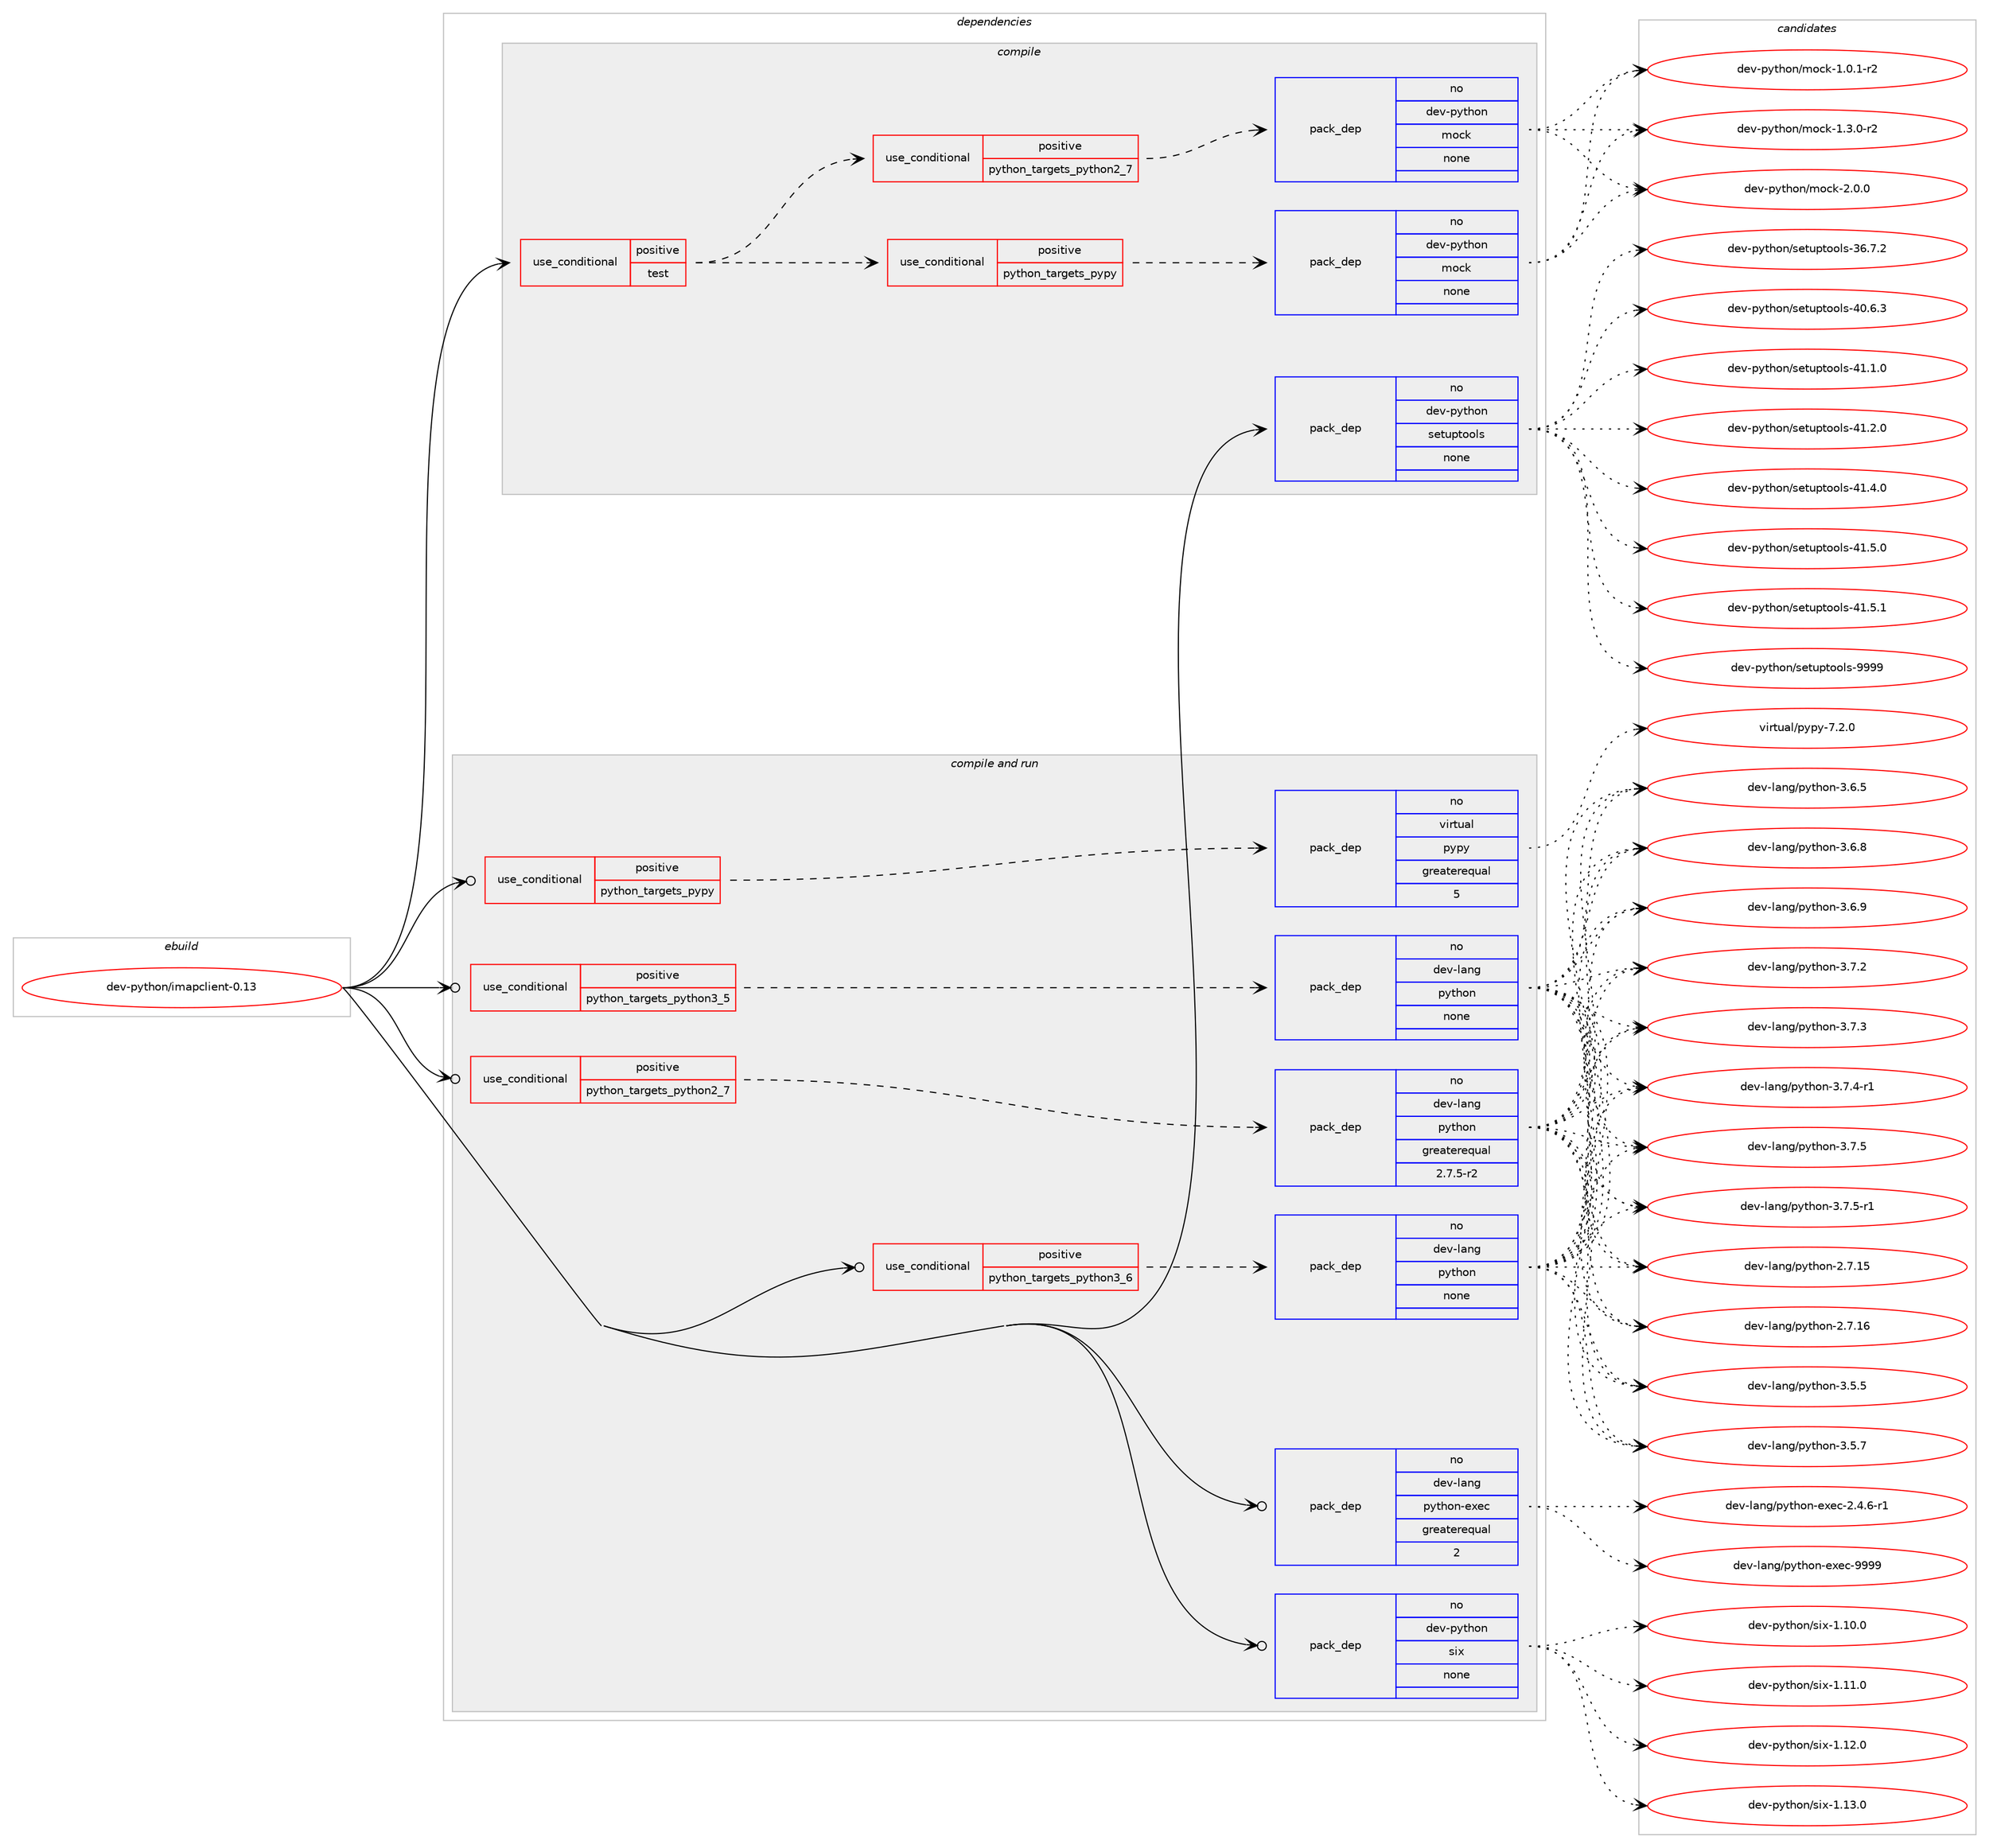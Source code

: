 digraph prolog {

# *************
# Graph options
# *************

newrank=true;
concentrate=true;
compound=true;
graph [rankdir=LR,fontname=Helvetica,fontsize=10,ranksep=1.5];#, ranksep=2.5, nodesep=0.2];
edge  [arrowhead=vee];
node  [fontname=Helvetica,fontsize=10];

# **********
# The ebuild
# **********

subgraph cluster_leftcol {
color=gray;
rank=same;
label=<<i>ebuild</i>>;
id [label="dev-python/imapclient-0.13", color=red, width=4, href="../dev-python/imapclient-0.13.svg"];
}

# ****************
# The dependencies
# ****************

subgraph cluster_midcol {
color=gray;
label=<<i>dependencies</i>>;
subgraph cluster_compile {
fillcolor="#eeeeee";
style=filled;
label=<<i>compile</i>>;
subgraph cond140801 {
dependency609292 [label=<<TABLE BORDER="0" CELLBORDER="1" CELLSPACING="0" CELLPADDING="4"><TR><TD ROWSPAN="3" CELLPADDING="10">use_conditional</TD></TR><TR><TD>positive</TD></TR><TR><TD>test</TD></TR></TABLE>>, shape=none, color=red];
subgraph cond140802 {
dependency609293 [label=<<TABLE BORDER="0" CELLBORDER="1" CELLSPACING="0" CELLPADDING="4"><TR><TD ROWSPAN="3" CELLPADDING="10">use_conditional</TD></TR><TR><TD>positive</TD></TR><TR><TD>python_targets_pypy</TD></TR></TABLE>>, shape=none, color=red];
subgraph pack456692 {
dependency609294 [label=<<TABLE BORDER="0" CELLBORDER="1" CELLSPACING="0" CELLPADDING="4" WIDTH="220"><TR><TD ROWSPAN="6" CELLPADDING="30">pack_dep</TD></TR><TR><TD WIDTH="110">no</TD></TR><TR><TD>dev-python</TD></TR><TR><TD>mock</TD></TR><TR><TD>none</TD></TR><TR><TD></TD></TR></TABLE>>, shape=none, color=blue];
}
dependency609293:e -> dependency609294:w [weight=20,style="dashed",arrowhead="vee"];
}
dependency609292:e -> dependency609293:w [weight=20,style="dashed",arrowhead="vee"];
subgraph cond140803 {
dependency609295 [label=<<TABLE BORDER="0" CELLBORDER="1" CELLSPACING="0" CELLPADDING="4"><TR><TD ROWSPAN="3" CELLPADDING="10">use_conditional</TD></TR><TR><TD>positive</TD></TR><TR><TD>python_targets_python2_7</TD></TR></TABLE>>, shape=none, color=red];
subgraph pack456693 {
dependency609296 [label=<<TABLE BORDER="0" CELLBORDER="1" CELLSPACING="0" CELLPADDING="4" WIDTH="220"><TR><TD ROWSPAN="6" CELLPADDING="30">pack_dep</TD></TR><TR><TD WIDTH="110">no</TD></TR><TR><TD>dev-python</TD></TR><TR><TD>mock</TD></TR><TR><TD>none</TD></TR><TR><TD></TD></TR></TABLE>>, shape=none, color=blue];
}
dependency609295:e -> dependency609296:w [weight=20,style="dashed",arrowhead="vee"];
}
dependency609292:e -> dependency609295:w [weight=20,style="dashed",arrowhead="vee"];
}
id:e -> dependency609292:w [weight=20,style="solid",arrowhead="vee"];
subgraph pack456694 {
dependency609297 [label=<<TABLE BORDER="0" CELLBORDER="1" CELLSPACING="0" CELLPADDING="4" WIDTH="220"><TR><TD ROWSPAN="6" CELLPADDING="30">pack_dep</TD></TR><TR><TD WIDTH="110">no</TD></TR><TR><TD>dev-python</TD></TR><TR><TD>setuptools</TD></TR><TR><TD>none</TD></TR><TR><TD></TD></TR></TABLE>>, shape=none, color=blue];
}
id:e -> dependency609297:w [weight=20,style="solid",arrowhead="vee"];
}
subgraph cluster_compileandrun {
fillcolor="#eeeeee";
style=filled;
label=<<i>compile and run</i>>;
subgraph cond140804 {
dependency609298 [label=<<TABLE BORDER="0" CELLBORDER="1" CELLSPACING="0" CELLPADDING="4"><TR><TD ROWSPAN="3" CELLPADDING="10">use_conditional</TD></TR><TR><TD>positive</TD></TR><TR><TD>python_targets_pypy</TD></TR></TABLE>>, shape=none, color=red];
subgraph pack456695 {
dependency609299 [label=<<TABLE BORDER="0" CELLBORDER="1" CELLSPACING="0" CELLPADDING="4" WIDTH="220"><TR><TD ROWSPAN="6" CELLPADDING="30">pack_dep</TD></TR><TR><TD WIDTH="110">no</TD></TR><TR><TD>virtual</TD></TR><TR><TD>pypy</TD></TR><TR><TD>greaterequal</TD></TR><TR><TD>5</TD></TR></TABLE>>, shape=none, color=blue];
}
dependency609298:e -> dependency609299:w [weight=20,style="dashed",arrowhead="vee"];
}
id:e -> dependency609298:w [weight=20,style="solid",arrowhead="odotvee"];
subgraph cond140805 {
dependency609300 [label=<<TABLE BORDER="0" CELLBORDER="1" CELLSPACING="0" CELLPADDING="4"><TR><TD ROWSPAN="3" CELLPADDING="10">use_conditional</TD></TR><TR><TD>positive</TD></TR><TR><TD>python_targets_python2_7</TD></TR></TABLE>>, shape=none, color=red];
subgraph pack456696 {
dependency609301 [label=<<TABLE BORDER="0" CELLBORDER="1" CELLSPACING="0" CELLPADDING="4" WIDTH="220"><TR><TD ROWSPAN="6" CELLPADDING="30">pack_dep</TD></TR><TR><TD WIDTH="110">no</TD></TR><TR><TD>dev-lang</TD></TR><TR><TD>python</TD></TR><TR><TD>greaterequal</TD></TR><TR><TD>2.7.5-r2</TD></TR></TABLE>>, shape=none, color=blue];
}
dependency609300:e -> dependency609301:w [weight=20,style="dashed",arrowhead="vee"];
}
id:e -> dependency609300:w [weight=20,style="solid",arrowhead="odotvee"];
subgraph cond140806 {
dependency609302 [label=<<TABLE BORDER="0" CELLBORDER="1" CELLSPACING="0" CELLPADDING="4"><TR><TD ROWSPAN="3" CELLPADDING="10">use_conditional</TD></TR><TR><TD>positive</TD></TR><TR><TD>python_targets_python3_5</TD></TR></TABLE>>, shape=none, color=red];
subgraph pack456697 {
dependency609303 [label=<<TABLE BORDER="0" CELLBORDER="1" CELLSPACING="0" CELLPADDING="4" WIDTH="220"><TR><TD ROWSPAN="6" CELLPADDING="30">pack_dep</TD></TR><TR><TD WIDTH="110">no</TD></TR><TR><TD>dev-lang</TD></TR><TR><TD>python</TD></TR><TR><TD>none</TD></TR><TR><TD></TD></TR></TABLE>>, shape=none, color=blue];
}
dependency609302:e -> dependency609303:w [weight=20,style="dashed",arrowhead="vee"];
}
id:e -> dependency609302:w [weight=20,style="solid",arrowhead="odotvee"];
subgraph cond140807 {
dependency609304 [label=<<TABLE BORDER="0" CELLBORDER="1" CELLSPACING="0" CELLPADDING="4"><TR><TD ROWSPAN="3" CELLPADDING="10">use_conditional</TD></TR><TR><TD>positive</TD></TR><TR><TD>python_targets_python3_6</TD></TR></TABLE>>, shape=none, color=red];
subgraph pack456698 {
dependency609305 [label=<<TABLE BORDER="0" CELLBORDER="1" CELLSPACING="0" CELLPADDING="4" WIDTH="220"><TR><TD ROWSPAN="6" CELLPADDING="30">pack_dep</TD></TR><TR><TD WIDTH="110">no</TD></TR><TR><TD>dev-lang</TD></TR><TR><TD>python</TD></TR><TR><TD>none</TD></TR><TR><TD></TD></TR></TABLE>>, shape=none, color=blue];
}
dependency609304:e -> dependency609305:w [weight=20,style="dashed",arrowhead="vee"];
}
id:e -> dependency609304:w [weight=20,style="solid",arrowhead="odotvee"];
subgraph pack456699 {
dependency609306 [label=<<TABLE BORDER="0" CELLBORDER="1" CELLSPACING="0" CELLPADDING="4" WIDTH="220"><TR><TD ROWSPAN="6" CELLPADDING="30">pack_dep</TD></TR><TR><TD WIDTH="110">no</TD></TR><TR><TD>dev-lang</TD></TR><TR><TD>python-exec</TD></TR><TR><TD>greaterequal</TD></TR><TR><TD>2</TD></TR></TABLE>>, shape=none, color=blue];
}
id:e -> dependency609306:w [weight=20,style="solid",arrowhead="odotvee"];
subgraph pack456700 {
dependency609307 [label=<<TABLE BORDER="0" CELLBORDER="1" CELLSPACING="0" CELLPADDING="4" WIDTH="220"><TR><TD ROWSPAN="6" CELLPADDING="30">pack_dep</TD></TR><TR><TD WIDTH="110">no</TD></TR><TR><TD>dev-python</TD></TR><TR><TD>six</TD></TR><TR><TD>none</TD></TR><TR><TD></TD></TR></TABLE>>, shape=none, color=blue];
}
id:e -> dependency609307:w [weight=20,style="solid",arrowhead="odotvee"];
}
subgraph cluster_run {
fillcolor="#eeeeee";
style=filled;
label=<<i>run</i>>;
}
}

# **************
# The candidates
# **************

subgraph cluster_choices {
rank=same;
color=gray;
label=<<i>candidates</i>>;

subgraph choice456692 {
color=black;
nodesep=1;
choice1001011184511212111610411111047109111991074549464846494511450 [label="dev-python/mock-1.0.1-r2", color=red, width=4,href="../dev-python/mock-1.0.1-r2.svg"];
choice1001011184511212111610411111047109111991074549465146484511450 [label="dev-python/mock-1.3.0-r2", color=red, width=4,href="../dev-python/mock-1.3.0-r2.svg"];
choice100101118451121211161041111104710911199107455046484648 [label="dev-python/mock-2.0.0", color=red, width=4,href="../dev-python/mock-2.0.0.svg"];
dependency609294:e -> choice1001011184511212111610411111047109111991074549464846494511450:w [style=dotted,weight="100"];
dependency609294:e -> choice1001011184511212111610411111047109111991074549465146484511450:w [style=dotted,weight="100"];
dependency609294:e -> choice100101118451121211161041111104710911199107455046484648:w [style=dotted,weight="100"];
}
subgraph choice456693 {
color=black;
nodesep=1;
choice1001011184511212111610411111047109111991074549464846494511450 [label="dev-python/mock-1.0.1-r2", color=red, width=4,href="../dev-python/mock-1.0.1-r2.svg"];
choice1001011184511212111610411111047109111991074549465146484511450 [label="dev-python/mock-1.3.0-r2", color=red, width=4,href="../dev-python/mock-1.3.0-r2.svg"];
choice100101118451121211161041111104710911199107455046484648 [label="dev-python/mock-2.0.0", color=red, width=4,href="../dev-python/mock-2.0.0.svg"];
dependency609296:e -> choice1001011184511212111610411111047109111991074549464846494511450:w [style=dotted,weight="100"];
dependency609296:e -> choice1001011184511212111610411111047109111991074549465146484511450:w [style=dotted,weight="100"];
dependency609296:e -> choice100101118451121211161041111104710911199107455046484648:w [style=dotted,weight="100"];
}
subgraph choice456694 {
color=black;
nodesep=1;
choice100101118451121211161041111104711510111611711211611111110811545515446554650 [label="dev-python/setuptools-36.7.2", color=red, width=4,href="../dev-python/setuptools-36.7.2.svg"];
choice100101118451121211161041111104711510111611711211611111110811545524846544651 [label="dev-python/setuptools-40.6.3", color=red, width=4,href="../dev-python/setuptools-40.6.3.svg"];
choice100101118451121211161041111104711510111611711211611111110811545524946494648 [label="dev-python/setuptools-41.1.0", color=red, width=4,href="../dev-python/setuptools-41.1.0.svg"];
choice100101118451121211161041111104711510111611711211611111110811545524946504648 [label="dev-python/setuptools-41.2.0", color=red, width=4,href="../dev-python/setuptools-41.2.0.svg"];
choice100101118451121211161041111104711510111611711211611111110811545524946524648 [label="dev-python/setuptools-41.4.0", color=red, width=4,href="../dev-python/setuptools-41.4.0.svg"];
choice100101118451121211161041111104711510111611711211611111110811545524946534648 [label="dev-python/setuptools-41.5.0", color=red, width=4,href="../dev-python/setuptools-41.5.0.svg"];
choice100101118451121211161041111104711510111611711211611111110811545524946534649 [label="dev-python/setuptools-41.5.1", color=red, width=4,href="../dev-python/setuptools-41.5.1.svg"];
choice10010111845112121116104111110471151011161171121161111111081154557575757 [label="dev-python/setuptools-9999", color=red, width=4,href="../dev-python/setuptools-9999.svg"];
dependency609297:e -> choice100101118451121211161041111104711510111611711211611111110811545515446554650:w [style=dotted,weight="100"];
dependency609297:e -> choice100101118451121211161041111104711510111611711211611111110811545524846544651:w [style=dotted,weight="100"];
dependency609297:e -> choice100101118451121211161041111104711510111611711211611111110811545524946494648:w [style=dotted,weight="100"];
dependency609297:e -> choice100101118451121211161041111104711510111611711211611111110811545524946504648:w [style=dotted,weight="100"];
dependency609297:e -> choice100101118451121211161041111104711510111611711211611111110811545524946524648:w [style=dotted,weight="100"];
dependency609297:e -> choice100101118451121211161041111104711510111611711211611111110811545524946534648:w [style=dotted,weight="100"];
dependency609297:e -> choice100101118451121211161041111104711510111611711211611111110811545524946534649:w [style=dotted,weight="100"];
dependency609297:e -> choice10010111845112121116104111110471151011161171121161111111081154557575757:w [style=dotted,weight="100"];
}
subgraph choice456695 {
color=black;
nodesep=1;
choice1181051141161179710847112121112121455546504648 [label="virtual/pypy-7.2.0", color=red, width=4,href="../virtual/pypy-7.2.0.svg"];
dependency609299:e -> choice1181051141161179710847112121112121455546504648:w [style=dotted,weight="100"];
}
subgraph choice456696 {
color=black;
nodesep=1;
choice10010111845108971101034711212111610411111045504655464953 [label="dev-lang/python-2.7.15", color=red, width=4,href="../dev-lang/python-2.7.15.svg"];
choice10010111845108971101034711212111610411111045504655464954 [label="dev-lang/python-2.7.16", color=red, width=4,href="../dev-lang/python-2.7.16.svg"];
choice100101118451089711010347112121116104111110455146534653 [label="dev-lang/python-3.5.5", color=red, width=4,href="../dev-lang/python-3.5.5.svg"];
choice100101118451089711010347112121116104111110455146534655 [label="dev-lang/python-3.5.7", color=red, width=4,href="../dev-lang/python-3.5.7.svg"];
choice100101118451089711010347112121116104111110455146544653 [label="dev-lang/python-3.6.5", color=red, width=4,href="../dev-lang/python-3.6.5.svg"];
choice100101118451089711010347112121116104111110455146544656 [label="dev-lang/python-3.6.8", color=red, width=4,href="../dev-lang/python-3.6.8.svg"];
choice100101118451089711010347112121116104111110455146544657 [label="dev-lang/python-3.6.9", color=red, width=4,href="../dev-lang/python-3.6.9.svg"];
choice100101118451089711010347112121116104111110455146554650 [label="dev-lang/python-3.7.2", color=red, width=4,href="../dev-lang/python-3.7.2.svg"];
choice100101118451089711010347112121116104111110455146554651 [label="dev-lang/python-3.7.3", color=red, width=4,href="../dev-lang/python-3.7.3.svg"];
choice1001011184510897110103471121211161041111104551465546524511449 [label="dev-lang/python-3.7.4-r1", color=red, width=4,href="../dev-lang/python-3.7.4-r1.svg"];
choice100101118451089711010347112121116104111110455146554653 [label="dev-lang/python-3.7.5", color=red, width=4,href="../dev-lang/python-3.7.5.svg"];
choice1001011184510897110103471121211161041111104551465546534511449 [label="dev-lang/python-3.7.5-r1", color=red, width=4,href="../dev-lang/python-3.7.5-r1.svg"];
dependency609301:e -> choice10010111845108971101034711212111610411111045504655464953:w [style=dotted,weight="100"];
dependency609301:e -> choice10010111845108971101034711212111610411111045504655464954:w [style=dotted,weight="100"];
dependency609301:e -> choice100101118451089711010347112121116104111110455146534653:w [style=dotted,weight="100"];
dependency609301:e -> choice100101118451089711010347112121116104111110455146534655:w [style=dotted,weight="100"];
dependency609301:e -> choice100101118451089711010347112121116104111110455146544653:w [style=dotted,weight="100"];
dependency609301:e -> choice100101118451089711010347112121116104111110455146544656:w [style=dotted,weight="100"];
dependency609301:e -> choice100101118451089711010347112121116104111110455146544657:w [style=dotted,weight="100"];
dependency609301:e -> choice100101118451089711010347112121116104111110455146554650:w [style=dotted,weight="100"];
dependency609301:e -> choice100101118451089711010347112121116104111110455146554651:w [style=dotted,weight="100"];
dependency609301:e -> choice1001011184510897110103471121211161041111104551465546524511449:w [style=dotted,weight="100"];
dependency609301:e -> choice100101118451089711010347112121116104111110455146554653:w [style=dotted,weight="100"];
dependency609301:e -> choice1001011184510897110103471121211161041111104551465546534511449:w [style=dotted,weight="100"];
}
subgraph choice456697 {
color=black;
nodesep=1;
choice10010111845108971101034711212111610411111045504655464953 [label="dev-lang/python-2.7.15", color=red, width=4,href="../dev-lang/python-2.7.15.svg"];
choice10010111845108971101034711212111610411111045504655464954 [label="dev-lang/python-2.7.16", color=red, width=4,href="../dev-lang/python-2.7.16.svg"];
choice100101118451089711010347112121116104111110455146534653 [label="dev-lang/python-3.5.5", color=red, width=4,href="../dev-lang/python-3.5.5.svg"];
choice100101118451089711010347112121116104111110455146534655 [label="dev-lang/python-3.5.7", color=red, width=4,href="../dev-lang/python-3.5.7.svg"];
choice100101118451089711010347112121116104111110455146544653 [label="dev-lang/python-3.6.5", color=red, width=4,href="../dev-lang/python-3.6.5.svg"];
choice100101118451089711010347112121116104111110455146544656 [label="dev-lang/python-3.6.8", color=red, width=4,href="../dev-lang/python-3.6.8.svg"];
choice100101118451089711010347112121116104111110455146544657 [label="dev-lang/python-3.6.9", color=red, width=4,href="../dev-lang/python-3.6.9.svg"];
choice100101118451089711010347112121116104111110455146554650 [label="dev-lang/python-3.7.2", color=red, width=4,href="../dev-lang/python-3.7.2.svg"];
choice100101118451089711010347112121116104111110455146554651 [label="dev-lang/python-3.7.3", color=red, width=4,href="../dev-lang/python-3.7.3.svg"];
choice1001011184510897110103471121211161041111104551465546524511449 [label="dev-lang/python-3.7.4-r1", color=red, width=4,href="../dev-lang/python-3.7.4-r1.svg"];
choice100101118451089711010347112121116104111110455146554653 [label="dev-lang/python-3.7.5", color=red, width=4,href="../dev-lang/python-3.7.5.svg"];
choice1001011184510897110103471121211161041111104551465546534511449 [label="dev-lang/python-3.7.5-r1", color=red, width=4,href="../dev-lang/python-3.7.5-r1.svg"];
dependency609303:e -> choice10010111845108971101034711212111610411111045504655464953:w [style=dotted,weight="100"];
dependency609303:e -> choice10010111845108971101034711212111610411111045504655464954:w [style=dotted,weight="100"];
dependency609303:e -> choice100101118451089711010347112121116104111110455146534653:w [style=dotted,weight="100"];
dependency609303:e -> choice100101118451089711010347112121116104111110455146534655:w [style=dotted,weight="100"];
dependency609303:e -> choice100101118451089711010347112121116104111110455146544653:w [style=dotted,weight="100"];
dependency609303:e -> choice100101118451089711010347112121116104111110455146544656:w [style=dotted,weight="100"];
dependency609303:e -> choice100101118451089711010347112121116104111110455146544657:w [style=dotted,weight="100"];
dependency609303:e -> choice100101118451089711010347112121116104111110455146554650:w [style=dotted,weight="100"];
dependency609303:e -> choice100101118451089711010347112121116104111110455146554651:w [style=dotted,weight="100"];
dependency609303:e -> choice1001011184510897110103471121211161041111104551465546524511449:w [style=dotted,weight="100"];
dependency609303:e -> choice100101118451089711010347112121116104111110455146554653:w [style=dotted,weight="100"];
dependency609303:e -> choice1001011184510897110103471121211161041111104551465546534511449:w [style=dotted,weight="100"];
}
subgraph choice456698 {
color=black;
nodesep=1;
choice10010111845108971101034711212111610411111045504655464953 [label="dev-lang/python-2.7.15", color=red, width=4,href="../dev-lang/python-2.7.15.svg"];
choice10010111845108971101034711212111610411111045504655464954 [label="dev-lang/python-2.7.16", color=red, width=4,href="../dev-lang/python-2.7.16.svg"];
choice100101118451089711010347112121116104111110455146534653 [label="dev-lang/python-3.5.5", color=red, width=4,href="../dev-lang/python-3.5.5.svg"];
choice100101118451089711010347112121116104111110455146534655 [label="dev-lang/python-3.5.7", color=red, width=4,href="../dev-lang/python-3.5.7.svg"];
choice100101118451089711010347112121116104111110455146544653 [label="dev-lang/python-3.6.5", color=red, width=4,href="../dev-lang/python-3.6.5.svg"];
choice100101118451089711010347112121116104111110455146544656 [label="dev-lang/python-3.6.8", color=red, width=4,href="../dev-lang/python-3.6.8.svg"];
choice100101118451089711010347112121116104111110455146544657 [label="dev-lang/python-3.6.9", color=red, width=4,href="../dev-lang/python-3.6.9.svg"];
choice100101118451089711010347112121116104111110455146554650 [label="dev-lang/python-3.7.2", color=red, width=4,href="../dev-lang/python-3.7.2.svg"];
choice100101118451089711010347112121116104111110455146554651 [label="dev-lang/python-3.7.3", color=red, width=4,href="../dev-lang/python-3.7.3.svg"];
choice1001011184510897110103471121211161041111104551465546524511449 [label="dev-lang/python-3.7.4-r1", color=red, width=4,href="../dev-lang/python-3.7.4-r1.svg"];
choice100101118451089711010347112121116104111110455146554653 [label="dev-lang/python-3.7.5", color=red, width=4,href="../dev-lang/python-3.7.5.svg"];
choice1001011184510897110103471121211161041111104551465546534511449 [label="dev-lang/python-3.7.5-r1", color=red, width=4,href="../dev-lang/python-3.7.5-r1.svg"];
dependency609305:e -> choice10010111845108971101034711212111610411111045504655464953:w [style=dotted,weight="100"];
dependency609305:e -> choice10010111845108971101034711212111610411111045504655464954:w [style=dotted,weight="100"];
dependency609305:e -> choice100101118451089711010347112121116104111110455146534653:w [style=dotted,weight="100"];
dependency609305:e -> choice100101118451089711010347112121116104111110455146534655:w [style=dotted,weight="100"];
dependency609305:e -> choice100101118451089711010347112121116104111110455146544653:w [style=dotted,weight="100"];
dependency609305:e -> choice100101118451089711010347112121116104111110455146544656:w [style=dotted,weight="100"];
dependency609305:e -> choice100101118451089711010347112121116104111110455146544657:w [style=dotted,weight="100"];
dependency609305:e -> choice100101118451089711010347112121116104111110455146554650:w [style=dotted,weight="100"];
dependency609305:e -> choice100101118451089711010347112121116104111110455146554651:w [style=dotted,weight="100"];
dependency609305:e -> choice1001011184510897110103471121211161041111104551465546524511449:w [style=dotted,weight="100"];
dependency609305:e -> choice100101118451089711010347112121116104111110455146554653:w [style=dotted,weight="100"];
dependency609305:e -> choice1001011184510897110103471121211161041111104551465546534511449:w [style=dotted,weight="100"];
}
subgraph choice456699 {
color=black;
nodesep=1;
choice10010111845108971101034711212111610411111045101120101994550465246544511449 [label="dev-lang/python-exec-2.4.6-r1", color=red, width=4,href="../dev-lang/python-exec-2.4.6-r1.svg"];
choice10010111845108971101034711212111610411111045101120101994557575757 [label="dev-lang/python-exec-9999", color=red, width=4,href="../dev-lang/python-exec-9999.svg"];
dependency609306:e -> choice10010111845108971101034711212111610411111045101120101994550465246544511449:w [style=dotted,weight="100"];
dependency609306:e -> choice10010111845108971101034711212111610411111045101120101994557575757:w [style=dotted,weight="100"];
}
subgraph choice456700 {
color=black;
nodesep=1;
choice100101118451121211161041111104711510512045494649484648 [label="dev-python/six-1.10.0", color=red, width=4,href="../dev-python/six-1.10.0.svg"];
choice100101118451121211161041111104711510512045494649494648 [label="dev-python/six-1.11.0", color=red, width=4,href="../dev-python/six-1.11.0.svg"];
choice100101118451121211161041111104711510512045494649504648 [label="dev-python/six-1.12.0", color=red, width=4,href="../dev-python/six-1.12.0.svg"];
choice100101118451121211161041111104711510512045494649514648 [label="dev-python/six-1.13.0", color=red, width=4,href="../dev-python/six-1.13.0.svg"];
dependency609307:e -> choice100101118451121211161041111104711510512045494649484648:w [style=dotted,weight="100"];
dependency609307:e -> choice100101118451121211161041111104711510512045494649494648:w [style=dotted,weight="100"];
dependency609307:e -> choice100101118451121211161041111104711510512045494649504648:w [style=dotted,weight="100"];
dependency609307:e -> choice100101118451121211161041111104711510512045494649514648:w [style=dotted,weight="100"];
}
}

}
